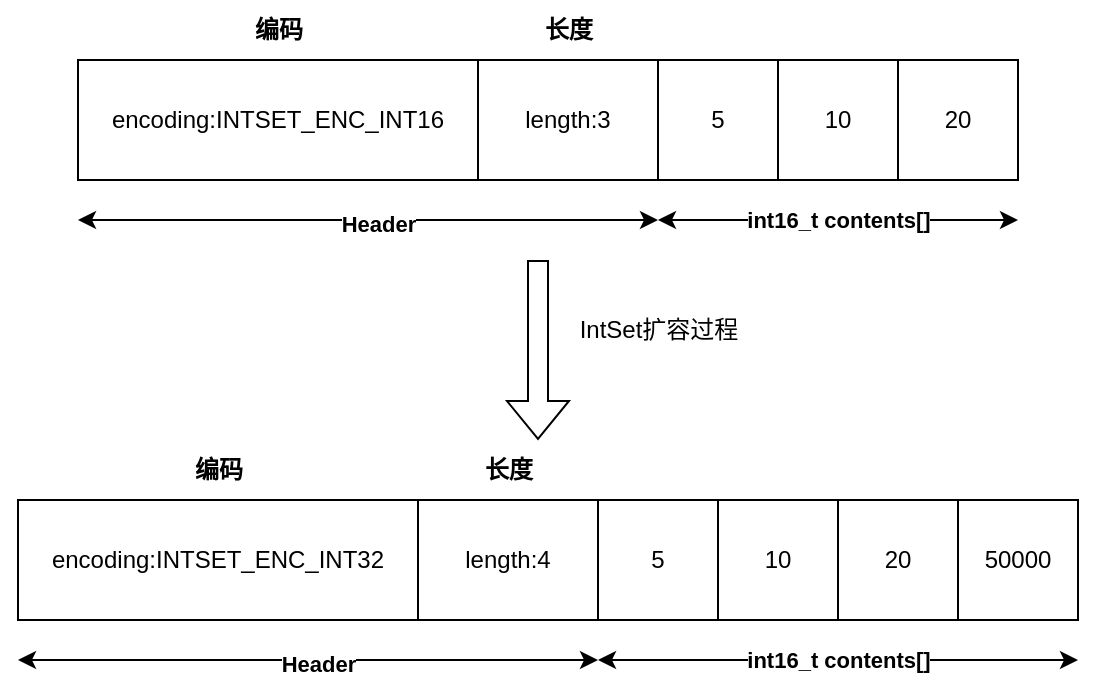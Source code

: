 <mxfile version="24.7.7">
  <diagram name="第 1 页" id="9K7WIdVZdWex2qD0w_WV">
    <mxGraphModel dx="809" dy="428" grid="1" gridSize="10" guides="1" tooltips="1" connect="1" arrows="1" fold="1" page="1" pageScale="1" pageWidth="827" pageHeight="1169" math="0" shadow="0">
      <root>
        <mxCell id="0" />
        <mxCell id="1" parent="0" />
        <mxCell id="8VivC5cvOnUpJkmUocfW-1" value="encoding:INTSET_ENC_INT16" style="rounded=0;whiteSpace=wrap;html=1;" vertex="1" parent="1">
          <mxGeometry x="150" y="220" width="200" height="60" as="geometry" />
        </mxCell>
        <mxCell id="8VivC5cvOnUpJkmUocfW-2" value="length:3" style="rounded=0;whiteSpace=wrap;html=1;" vertex="1" parent="1">
          <mxGeometry x="350" y="220" width="90" height="60" as="geometry" />
        </mxCell>
        <mxCell id="8VivC5cvOnUpJkmUocfW-3" value="5" style="rounded=0;whiteSpace=wrap;html=1;" vertex="1" parent="1">
          <mxGeometry x="440" y="220" width="60" height="60" as="geometry" />
        </mxCell>
        <mxCell id="8VivC5cvOnUpJkmUocfW-4" value="10" style="rounded=0;whiteSpace=wrap;html=1;" vertex="1" parent="1">
          <mxGeometry x="500" y="220" width="60" height="60" as="geometry" />
        </mxCell>
        <mxCell id="8VivC5cvOnUpJkmUocfW-5" value="20" style="rounded=0;whiteSpace=wrap;html=1;" vertex="1" parent="1">
          <mxGeometry x="560" y="220" width="60" height="60" as="geometry" />
        </mxCell>
        <mxCell id="8VivC5cvOnUpJkmUocfW-6" value="编码" style="text;html=1;align=center;verticalAlign=middle;resizable=0;points=[];autosize=1;strokeColor=none;fillColor=none;fontStyle=1" vertex="1" parent="1">
          <mxGeometry x="225" y="190" width="50" height="30" as="geometry" />
        </mxCell>
        <mxCell id="8VivC5cvOnUpJkmUocfW-7" value="长度" style="text;html=1;align=center;verticalAlign=middle;resizable=0;points=[];autosize=1;strokeColor=none;fillColor=none;fontStyle=1" vertex="1" parent="1">
          <mxGeometry x="370" y="190" width="50" height="30" as="geometry" />
        </mxCell>
        <mxCell id="8VivC5cvOnUpJkmUocfW-8" value="" style="endArrow=classic;startArrow=classic;html=1;rounded=0;" edge="1" parent="1">
          <mxGeometry width="50" height="50" relative="1" as="geometry">
            <mxPoint x="150" y="300" as="sourcePoint" />
            <mxPoint x="440" y="300" as="targetPoint" />
          </mxGeometry>
        </mxCell>
        <mxCell id="8VivC5cvOnUpJkmUocfW-9" value="Header" style="edgeLabel;html=1;align=center;verticalAlign=middle;resizable=0;points=[];fontStyle=1" vertex="1" connectable="0" parent="8VivC5cvOnUpJkmUocfW-8">
          <mxGeometry x="0.001" y="-2" relative="1" as="geometry">
            <mxPoint x="5" as="offset" />
          </mxGeometry>
        </mxCell>
        <mxCell id="8VivC5cvOnUpJkmUocfW-10" value="int16_t contents[]" style="endArrow=classic;startArrow=classic;html=1;rounded=0;fontStyle=1" edge="1" parent="1">
          <mxGeometry width="50" height="50" relative="1" as="geometry">
            <mxPoint x="440" y="300" as="sourcePoint" />
            <mxPoint x="620" y="300" as="targetPoint" />
          </mxGeometry>
        </mxCell>
        <mxCell id="8VivC5cvOnUpJkmUocfW-12" value="encoding:INTSET_ENC_INT32" style="rounded=0;whiteSpace=wrap;html=1;" vertex="1" parent="1">
          <mxGeometry x="120" y="440" width="200" height="60" as="geometry" />
        </mxCell>
        <mxCell id="8VivC5cvOnUpJkmUocfW-13" value="length:4" style="rounded=0;whiteSpace=wrap;html=1;" vertex="1" parent="1">
          <mxGeometry x="320" y="440" width="90" height="60" as="geometry" />
        </mxCell>
        <mxCell id="8VivC5cvOnUpJkmUocfW-14" value="5" style="rounded=0;whiteSpace=wrap;html=1;" vertex="1" parent="1">
          <mxGeometry x="410" y="440" width="60" height="60" as="geometry" />
        </mxCell>
        <mxCell id="8VivC5cvOnUpJkmUocfW-15" value="10" style="rounded=0;whiteSpace=wrap;html=1;" vertex="1" parent="1">
          <mxGeometry x="470" y="440" width="60" height="60" as="geometry" />
        </mxCell>
        <mxCell id="8VivC5cvOnUpJkmUocfW-16" value="20" style="rounded=0;whiteSpace=wrap;html=1;" vertex="1" parent="1">
          <mxGeometry x="530" y="440" width="60" height="60" as="geometry" />
        </mxCell>
        <mxCell id="8VivC5cvOnUpJkmUocfW-17" value="编码" style="text;html=1;align=center;verticalAlign=middle;resizable=0;points=[];autosize=1;strokeColor=none;fillColor=none;fontStyle=1" vertex="1" parent="1">
          <mxGeometry x="195" y="410" width="50" height="30" as="geometry" />
        </mxCell>
        <mxCell id="8VivC5cvOnUpJkmUocfW-18" value="长度" style="text;html=1;align=center;verticalAlign=middle;resizable=0;points=[];autosize=1;strokeColor=none;fillColor=none;fontStyle=1" vertex="1" parent="1">
          <mxGeometry x="340" y="410" width="50" height="30" as="geometry" />
        </mxCell>
        <mxCell id="8VivC5cvOnUpJkmUocfW-19" value="" style="endArrow=classic;startArrow=classic;html=1;rounded=0;" edge="1" parent="1">
          <mxGeometry width="50" height="50" relative="1" as="geometry">
            <mxPoint x="120" y="520" as="sourcePoint" />
            <mxPoint x="410" y="520" as="targetPoint" />
          </mxGeometry>
        </mxCell>
        <mxCell id="8VivC5cvOnUpJkmUocfW-20" value="Header" style="edgeLabel;html=1;align=center;verticalAlign=middle;resizable=0;points=[];fontStyle=1" vertex="1" connectable="0" parent="8VivC5cvOnUpJkmUocfW-19">
          <mxGeometry x="0.001" y="-2" relative="1" as="geometry">
            <mxPoint x="5" as="offset" />
          </mxGeometry>
        </mxCell>
        <mxCell id="8VivC5cvOnUpJkmUocfW-21" value="int16_t contents[]" style="endArrow=classic;startArrow=classic;html=1;rounded=0;fontStyle=1" edge="1" parent="1">
          <mxGeometry width="50" height="50" relative="1" as="geometry">
            <mxPoint x="410" y="520" as="sourcePoint" />
            <mxPoint x="650" y="520" as="targetPoint" />
          </mxGeometry>
        </mxCell>
        <mxCell id="8VivC5cvOnUpJkmUocfW-22" value="50000" style="rounded=0;whiteSpace=wrap;html=1;" vertex="1" parent="1">
          <mxGeometry x="590" y="440" width="60" height="60" as="geometry" />
        </mxCell>
        <mxCell id="8VivC5cvOnUpJkmUocfW-23" value="" style="shape=flexArrow;endArrow=classic;html=1;rounded=0;" edge="1" parent="1">
          <mxGeometry width="50" height="50" relative="1" as="geometry">
            <mxPoint x="380" y="320" as="sourcePoint" />
            <mxPoint x="380" y="410" as="targetPoint" />
          </mxGeometry>
        </mxCell>
        <mxCell id="8VivC5cvOnUpJkmUocfW-24" value="IntSet扩容过程" style="text;html=1;align=center;verticalAlign=middle;resizable=0;points=[];autosize=1;strokeColor=none;fillColor=none;" vertex="1" parent="1">
          <mxGeometry x="390" y="340" width="100" height="30" as="geometry" />
        </mxCell>
      </root>
    </mxGraphModel>
  </diagram>
</mxfile>
